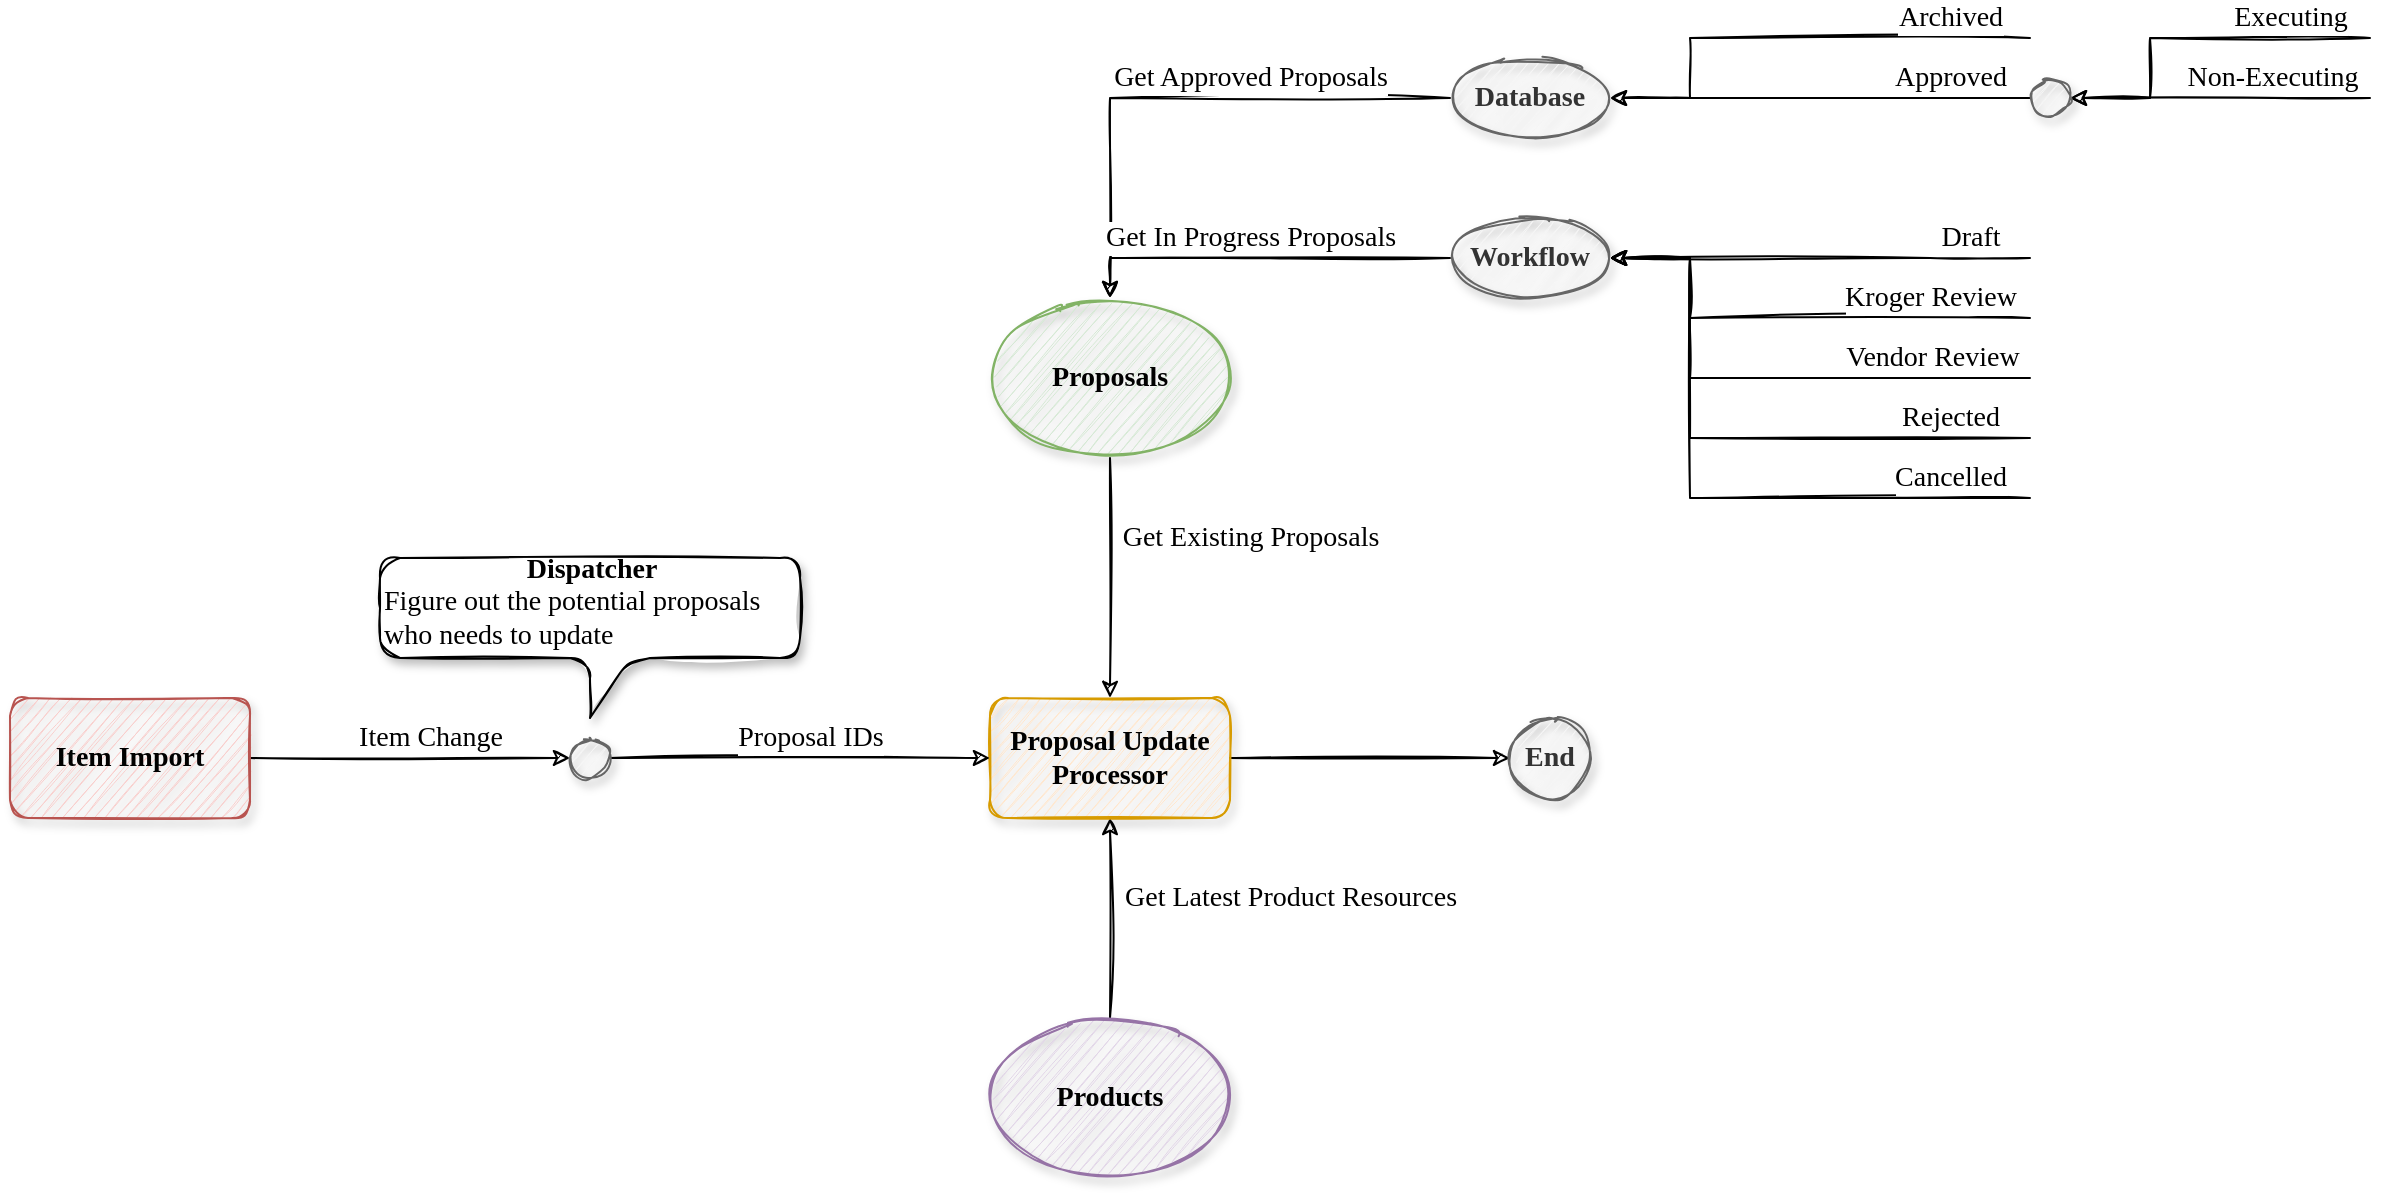 <mxfile version="14.8.6" type="github">
  <diagram id="DQ5C5lG7SInc3p99U6VC" name="Page-1">
    <mxGraphModel dx="1422" dy="882" grid="1" gridSize="10" guides="1" tooltips="1" connect="1" arrows="1" fold="1" page="1" pageScale="1" pageWidth="827" pageHeight="1169" math="0" shadow="0">
      <root>
        <mxCell id="0" />
        <mxCell id="1" parent="0" />
        <mxCell id="K9nIsjoXFBJWTDQDrknV-18" value="&lt;b&gt;Proposals&lt;/b&gt;" style="ellipse;whiteSpace=wrap;html=1;fillColor=#d5e8d4;strokeColor=#82b366;shadow=1;sketch=1;fontFamily=Comic Sans MS;verticalAlign=middle;fontSize=14;" parent="1" vertex="1">
          <mxGeometry x="660" y="220" width="120" height="80" as="geometry" />
        </mxCell>
        <mxCell id="K9nIsjoXFBJWTDQDrknV-50" style="edgeStyle=orthogonalEdgeStyle;rounded=0;jumpSize=6;orthogonalLoop=1;jettySize=auto;html=1;entryX=0.5;entryY=1;entryDx=0;entryDy=0;endArrow=classic;endFill=1;startSize=6;endSize=6;strokeColor=#000000;strokeWidth=1;shadow=0;sketch=1;fontFamily=Comic Sans MS;verticalAlign=middle;fontSize=14;" parent="1" source="K9nIsjoXFBJWTDQDrknV-19" target="K9nIsjoXFBJWTDQDrknV-46" edge="1">
          <mxGeometry relative="1" as="geometry" />
        </mxCell>
        <mxCell id="K9nIsjoXFBJWTDQDrknV-51" value="Get Latest Product Resources" style="edgeLabel;html=1;align=center;verticalAlign=bottom;resizable=0;points=[];fontFamily=Comic Sans MS;fontSize=14;labelBackgroundColor=#ffffff;" parent="K9nIsjoXFBJWTDQDrknV-50" vertex="1" connectable="0">
          <mxGeometry x="-0.3" relative="1" as="geometry">
            <mxPoint x="90" y="-15" as="offset" />
          </mxGeometry>
        </mxCell>
        <mxCell id="K9nIsjoXFBJWTDQDrknV-19" value="&lt;b&gt;Products&lt;/b&gt;" style="ellipse;whiteSpace=wrap;html=1;fillColor=#e1d5e7;strokeColor=#9673a6;shadow=1;sketch=1;fontFamily=Comic Sans MS;verticalAlign=middle;fontSize=14;" parent="1" vertex="1">
          <mxGeometry x="660" y="580" width="120" height="80" as="geometry" />
        </mxCell>
        <mxCell id="K9nIsjoXFBJWTDQDrknV-20" value="" style="endArrow=classic;html=1;edgeStyle=orthogonalEdgeStyle;strokeWidth=1;startSize=6;endSize=6;jumpSize=6;rounded=0;endFill=1;entryX=0.5;entryY=0;entryDx=0;entryDy=0;shadow=0;sketch=1;fontFamily=Comic Sans MS;verticalAlign=middle;fontSize=14;" parent="1" source="K9nIsjoXFBJWTDQDrknV-18" target="K9nIsjoXFBJWTDQDrknV-46" edge="1">
          <mxGeometry width="50" height="50" relative="1" as="geometry">
            <mxPoint x="420" y="420" as="sourcePoint" />
            <mxPoint x="720" y="480" as="targetPoint" />
          </mxGeometry>
        </mxCell>
        <mxCell id="K9nIsjoXFBJWTDQDrknV-21" value="Get Existing Proposals" style="edgeLabel;html=1;align=center;verticalAlign=bottom;resizable=0;points=[];fontFamily=Comic Sans MS;fontSize=14;" parent="K9nIsjoXFBJWTDQDrknV-20" vertex="1" connectable="0">
          <mxGeometry x="-0.417" y="1" relative="1" as="geometry">
            <mxPoint x="69" y="15" as="offset" />
          </mxGeometry>
        </mxCell>
        <mxCell id="K9nIsjoXFBJWTDQDrknV-24" style="edgeStyle=orthogonalEdgeStyle;rounded=0;jumpSize=6;orthogonalLoop=1;jettySize=auto;html=1;endArrow=classic;endFill=1;startSize=6;endSize=6;strokeColor=#000000;strokeWidth=1;exitX=0;exitY=0.5;exitDx=0;exitDy=0;shadow=0;sketch=1;fontFamily=Comic Sans MS;verticalAlign=middle;fontSize=14;" parent="1" source="K9nIsjoXFBJWTDQDrknV-22" target="K9nIsjoXFBJWTDQDrknV-18" edge="1">
          <mxGeometry relative="1" as="geometry" />
        </mxCell>
        <mxCell id="N3q8lpYveZTHVYQOlQtB-2" value="Get Approved Proposals" style="edgeLabel;html=1;align=center;verticalAlign=bottom;resizable=0;points=[];fontSize=14;fontFamily=Comic Sans MS;" vertex="1" connectable="0" parent="K9nIsjoXFBJWTDQDrknV-24">
          <mxGeometry x="-0.193" y="-2" relative="1" as="geometry">
            <mxPoint x="9" y="2" as="offset" />
          </mxGeometry>
        </mxCell>
        <mxCell id="K9nIsjoXFBJWTDQDrknV-22" value="&lt;b&gt;Database&lt;/b&gt;" style="ellipse;whiteSpace=wrap;html=1;fillColor=#f5f5f5;strokeColor=#666666;fontColor=#333333;shadow=1;sketch=1;fontFamily=Comic Sans MS;verticalAlign=middle;fontSize=14;" parent="1" vertex="1">
          <mxGeometry x="890" y="100" width="80" height="40" as="geometry" />
        </mxCell>
        <mxCell id="K9nIsjoXFBJWTDQDrknV-25" style="edgeStyle=orthogonalEdgeStyle;rounded=0;jumpSize=6;orthogonalLoop=1;jettySize=auto;html=1;endArrow=classic;endFill=1;startSize=6;endSize=6;strokeColor=#000000;strokeWidth=1;shadow=0;sketch=1;fontFamily=Comic Sans MS;verticalAlign=middle;fontSize=14;" parent="1" source="K9nIsjoXFBJWTDQDrknV-23" edge="1">
          <mxGeometry relative="1" as="geometry">
            <mxPoint x="720" y="220" as="targetPoint" />
            <Array as="points">
              <mxPoint x="720" y="200" />
            </Array>
          </mxGeometry>
        </mxCell>
        <mxCell id="N3q8lpYveZTHVYQOlQtB-1" value="Get In Progress Proposals" style="edgeLabel;html=1;align=center;verticalAlign=bottom;resizable=0;points=[];fontSize=14;fontFamily=Comic Sans MS;" vertex="1" connectable="0" parent="K9nIsjoXFBJWTDQDrknV-25">
          <mxGeometry x="-0.694" y="-2" relative="1" as="geometry">
            <mxPoint x="-71" y="2" as="offset" />
          </mxGeometry>
        </mxCell>
        <mxCell id="K9nIsjoXFBJWTDQDrknV-23" value="&lt;b&gt;Workflow&lt;/b&gt;" style="ellipse;whiteSpace=wrap;html=1;fillColor=#f5f5f5;strokeColor=#666666;fontColor=#333333;shadow=1;sketch=1;fontFamily=Comic Sans MS;verticalAlign=middle;fontSize=14;" parent="1" vertex="1">
          <mxGeometry x="890" y="180" width="80" height="40" as="geometry" />
        </mxCell>
        <mxCell id="K9nIsjoXFBJWTDQDrknV-26" value="" style="endArrow=classic;html=1;edgeStyle=orthogonalEdgeStyle;strokeWidth=1;startSize=6;endSize=6;jumpSize=6;rounded=0;endFill=1;entryX=1;entryY=0.5;entryDx=0;entryDy=0;exitX=0;exitY=0.5;exitDx=0;exitDy=0;shadow=0;sketch=1;fontFamily=Comic Sans MS;verticalAlign=middle;fontSize=14;" parent="1" source="K9nIsjoXFBJWTDQDrknV-34" target="K9nIsjoXFBJWTDQDrknV-22" edge="1">
          <mxGeometry width="50" height="50" relative="1" as="geometry">
            <mxPoint x="1170" y="120" as="sourcePoint" />
            <mxPoint x="1100" y="370" as="targetPoint" />
          </mxGeometry>
        </mxCell>
        <mxCell id="K9nIsjoXFBJWTDQDrknV-27" value="Approved" style="edgeLabel;html=1;align=center;verticalAlign=bottom;resizable=0;points=[];fontFamily=Comic Sans MS;fontSize=14;" parent="K9nIsjoXFBJWTDQDrknV-26" vertex="1" connectable="0">
          <mxGeometry x="-0.417" y="1" relative="1" as="geometry">
            <mxPoint x="21" y="-1" as="offset" />
          </mxGeometry>
        </mxCell>
        <mxCell id="K9nIsjoXFBJWTDQDrknV-28" value="" style="endArrow=classic;html=1;edgeStyle=orthogonalEdgeStyle;strokeWidth=1;startSize=6;endSize=6;jumpSize=6;rounded=0;endFill=1;entryX=1;entryY=0.5;entryDx=0;entryDy=0;shadow=0;sketch=1;fontFamily=Comic Sans MS;verticalAlign=middle;fontSize=14;" parent="1" target="K9nIsjoXFBJWTDQDrknV-22" edge="1">
          <mxGeometry width="50" height="50" relative="1" as="geometry">
            <mxPoint x="1180" y="90" as="sourcePoint" />
            <mxPoint x="970" y="90" as="targetPoint" />
            <Array as="points">
              <mxPoint x="1010" y="90" />
              <mxPoint x="1010" y="120" />
            </Array>
          </mxGeometry>
        </mxCell>
        <mxCell id="K9nIsjoXFBJWTDQDrknV-29" value="Archived" style="edgeLabel;html=1;align=center;verticalAlign=bottom;resizable=0;points=[];fontFamily=Comic Sans MS;fontSize=14;" parent="K9nIsjoXFBJWTDQDrknV-28" vertex="1" connectable="0">
          <mxGeometry x="-0.417" y="1" relative="1" as="geometry">
            <mxPoint x="30" y="-1" as="offset" />
          </mxGeometry>
        </mxCell>
        <mxCell id="K9nIsjoXFBJWTDQDrknV-30" value="" style="endArrow=classic;html=1;edgeStyle=orthogonalEdgeStyle;strokeWidth=1;startSize=6;endSize=6;jumpSize=6;rounded=0;endFill=1;entryX=1;entryY=0.5;entryDx=0;entryDy=0;shadow=0;sketch=1;fontFamily=Comic Sans MS;verticalAlign=bottom;fontSize=14;" parent="1" target="K9nIsjoXFBJWTDQDrknV-34" edge="1">
          <mxGeometry width="50" height="50" relative="1" as="geometry">
            <mxPoint x="1350" y="90" as="sourcePoint" />
            <mxPoint x="1300" y="90" as="targetPoint" />
            <Array as="points">
              <mxPoint x="1240" y="90" />
              <mxPoint x="1240" y="120" />
            </Array>
          </mxGeometry>
        </mxCell>
        <mxCell id="K9nIsjoXFBJWTDQDrknV-31" value="Executing" style="edgeLabel;html=1;align=center;verticalAlign=bottom;resizable=0;points=[];fontFamily=Comic Sans MS;fontSize=14;" parent="K9nIsjoXFBJWTDQDrknV-30" vertex="1" connectable="0">
          <mxGeometry x="-0.417" y="1" relative="1" as="geometry">
            <mxPoint x="12" y="-1" as="offset" />
          </mxGeometry>
        </mxCell>
        <mxCell id="K9nIsjoXFBJWTDQDrknV-32" value="" style="endArrow=classic;html=1;edgeStyle=orthogonalEdgeStyle;strokeWidth=1;startSize=6;endSize=6;jumpSize=6;rounded=0;endFill=1;entryX=1;entryY=0.5;entryDx=0;entryDy=0;shadow=0;sketch=1;fontFamily=Comic Sans MS;verticalAlign=bottom;fontSize=14;" parent="1" target="K9nIsjoXFBJWTDQDrknV-34" edge="1">
          <mxGeometry width="50" height="50" relative="1" as="geometry">
            <mxPoint x="1350" y="120" as="sourcePoint" />
            <mxPoint x="1230" y="170" as="targetPoint" />
            <Array as="points">
              <mxPoint x="1350" y="120" />
            </Array>
          </mxGeometry>
        </mxCell>
        <mxCell id="K9nIsjoXFBJWTDQDrknV-33" value="Non-Executing" style="edgeLabel;html=1;align=center;verticalAlign=bottom;resizable=0;points=[];fontFamily=Comic Sans MS;fontSize=14;" parent="K9nIsjoXFBJWTDQDrknV-32" vertex="1" connectable="0">
          <mxGeometry x="-0.417" y="1" relative="1" as="geometry">
            <mxPoint x="-6" y="-1" as="offset" />
          </mxGeometry>
        </mxCell>
        <mxCell id="K9nIsjoXFBJWTDQDrknV-34" value="" style="ellipse;whiteSpace=wrap;html=1;aspect=fixed;fillColor=#f5f5f5;strokeColor=#666666;fontColor=#333333;shadow=1;sketch=1;fontFamily=Comic Sans MS;verticalAlign=bottom;fontSize=14;" parent="1" vertex="1">
          <mxGeometry x="1180" y="110" width="20" height="20" as="geometry" />
        </mxCell>
        <mxCell id="K9nIsjoXFBJWTDQDrknV-36" value="" style="endArrow=classic;html=1;edgeStyle=orthogonalEdgeStyle;strokeWidth=1;startSize=6;endSize=6;jumpSize=6;rounded=0;endFill=1;entryX=1;entryY=0.5;entryDx=0;entryDy=0;shadow=0;sketch=1;fontFamily=Comic Sans MS;verticalAlign=middle;fontSize=14;" parent="1" target="K9nIsjoXFBJWTDQDrknV-23" edge="1">
          <mxGeometry width="50" height="50" relative="1" as="geometry">
            <mxPoint x="1180" y="200" as="sourcePoint" />
            <mxPoint x="1030" y="230" as="targetPoint" />
            <Array as="points">
              <mxPoint x="1130" y="200" />
              <mxPoint x="1130" y="200" />
            </Array>
          </mxGeometry>
        </mxCell>
        <mxCell id="K9nIsjoXFBJWTDQDrknV-37" value="Draft" style="edgeLabel;html=1;align=center;verticalAlign=bottom;resizable=0;points=[];fontFamily=Comic Sans MS;fontSize=14;" parent="K9nIsjoXFBJWTDQDrknV-36" vertex="1" connectable="0">
          <mxGeometry x="-0.417" y="1" relative="1" as="geometry">
            <mxPoint x="31" y="-1" as="offset" />
          </mxGeometry>
        </mxCell>
        <mxCell id="K9nIsjoXFBJWTDQDrknV-38" value="" style="endArrow=classic;html=1;edgeStyle=orthogonalEdgeStyle;strokeWidth=1;startSize=6;endSize=6;jumpSize=6;rounded=0;endFill=1;shadow=0;sketch=1;fontFamily=Comic Sans MS;verticalAlign=middle;fontSize=14;" parent="1" edge="1">
          <mxGeometry width="50" height="50" relative="1" as="geometry">
            <mxPoint x="1180" y="230" as="sourcePoint" />
            <mxPoint x="970" y="200" as="targetPoint" />
            <Array as="points">
              <mxPoint x="1180" y="230" />
              <mxPoint x="1010" y="230" />
              <mxPoint x="1010" y="200" />
            </Array>
          </mxGeometry>
        </mxCell>
        <mxCell id="K9nIsjoXFBJWTDQDrknV-39" value="Kroger Review" style="edgeLabel;html=1;align=center;verticalAlign=bottom;resizable=0;points=[];fontFamily=Comic Sans MS;fontSize=14;" parent="K9nIsjoXFBJWTDQDrknV-38" vertex="1" connectable="0">
          <mxGeometry x="-0.417" y="1" relative="1" as="geometry">
            <mxPoint x="20" y="-1" as="offset" />
          </mxGeometry>
        </mxCell>
        <mxCell id="K9nIsjoXFBJWTDQDrknV-40" value="" style="endArrow=classic;html=1;edgeStyle=orthogonalEdgeStyle;strokeWidth=1;startSize=6;endSize=6;jumpSize=6;rounded=0;endFill=1;entryX=1;entryY=0.5;entryDx=0;entryDy=0;shadow=0;sketch=1;fontFamily=Comic Sans MS;verticalAlign=middle;fontSize=14;" parent="1" target="K9nIsjoXFBJWTDQDrknV-23" edge="1">
          <mxGeometry width="50" height="50" relative="1" as="geometry">
            <mxPoint x="1180" y="260" as="sourcePoint" />
            <mxPoint x="980" y="281" as="targetPoint" />
            <Array as="points">
              <mxPoint x="1180" y="260" />
              <mxPoint x="1010" y="260" />
              <mxPoint x="1010" y="200" />
            </Array>
          </mxGeometry>
        </mxCell>
        <mxCell id="K9nIsjoXFBJWTDQDrknV-41" value="Vendor Review" style="edgeLabel;html=1;align=center;verticalAlign=bottom;resizable=0;points=[];fontFamily=Comic Sans MS;fontSize=14;" parent="K9nIsjoXFBJWTDQDrknV-40" vertex="1" connectable="0">
          <mxGeometry x="-0.417" y="1" relative="1" as="geometry">
            <mxPoint x="29" y="-1" as="offset" />
          </mxGeometry>
        </mxCell>
        <mxCell id="K9nIsjoXFBJWTDQDrknV-42" value="" style="endArrow=classic;html=1;edgeStyle=orthogonalEdgeStyle;strokeWidth=1;startSize=6;endSize=6;jumpSize=6;rounded=0;endFill=1;entryX=1;entryY=0.5;entryDx=0;entryDy=0;shadow=0;sketch=1;fontFamily=Comic Sans MS;verticalAlign=middle;fontSize=14;" parent="1" target="K9nIsjoXFBJWTDQDrknV-23" edge="1">
          <mxGeometry width="50" height="50" relative="1" as="geometry">
            <mxPoint x="1180" y="290" as="sourcePoint" />
            <mxPoint x="990" y="310" as="targetPoint" />
            <Array as="points">
              <mxPoint x="1180" y="290" />
              <mxPoint x="1010" y="290" />
              <mxPoint x="1010" y="200" />
            </Array>
          </mxGeometry>
        </mxCell>
        <mxCell id="K9nIsjoXFBJWTDQDrknV-43" value="Rejected" style="edgeLabel;html=1;align=center;verticalAlign=bottom;resizable=0;points=[];fontFamily=Comic Sans MS;fontSize=14;" parent="K9nIsjoXFBJWTDQDrknV-42" vertex="1" connectable="0">
          <mxGeometry x="-0.417" y="1" relative="1" as="geometry">
            <mxPoint x="47" y="-1" as="offset" />
          </mxGeometry>
        </mxCell>
        <mxCell id="K9nIsjoXFBJWTDQDrknV-44" value="" style="endArrow=classic;html=1;edgeStyle=orthogonalEdgeStyle;strokeWidth=1;startSize=6;endSize=6;jumpSize=6;rounded=0;endFill=1;shadow=0;sketch=1;fontFamily=Comic Sans MS;verticalAlign=middle;fontSize=14;" parent="1" edge="1">
          <mxGeometry width="50" height="50" relative="1" as="geometry">
            <mxPoint x="1180" y="320" as="sourcePoint" />
            <mxPoint x="970" y="200" as="targetPoint" />
            <Array as="points">
              <mxPoint x="1180" y="320" />
              <mxPoint x="1010" y="320" />
              <mxPoint x="1010" y="200" />
            </Array>
          </mxGeometry>
        </mxCell>
        <mxCell id="K9nIsjoXFBJWTDQDrknV-45" value="Cancelled" style="edgeLabel;html=1;align=center;verticalAlign=bottom;resizable=0;points=[];fontFamily=Comic Sans MS;fontSize=14;" parent="K9nIsjoXFBJWTDQDrknV-44" vertex="1" connectable="0">
          <mxGeometry x="-0.417" y="1" relative="1" as="geometry">
            <mxPoint x="56" y="-1" as="offset" />
          </mxGeometry>
        </mxCell>
        <mxCell id="K9nIsjoXFBJWTDQDrknV-52" style="edgeStyle=orthogonalEdgeStyle;rounded=0;jumpSize=6;orthogonalLoop=1;jettySize=auto;html=1;endArrow=classic;endFill=1;startSize=6;endSize=6;strokeColor=#000000;strokeWidth=1;entryX=0;entryY=0.5;entryDx=0;entryDy=0;shadow=0;sketch=1;fontFamily=Comic Sans MS;verticalAlign=middle;fontSize=14;" parent="1" source="K9nIsjoXFBJWTDQDrknV-46" target="K9nIsjoXFBJWTDQDrknV-54" edge="1">
          <mxGeometry relative="1" as="geometry">
            <mxPoint x="1030" y="450" as="targetPoint" />
          </mxGeometry>
        </mxCell>
        <mxCell id="K9nIsjoXFBJWTDQDrknV-46" value="&lt;b&gt;Proposal Update Processor&lt;/b&gt;" style="rounded=1;whiteSpace=wrap;html=1;fillColor=#ffe6cc;strokeColor=#d79b00;shadow=1;sketch=1;fontFamily=Comic Sans MS;verticalAlign=middle;fontSize=14;" parent="1" vertex="1">
          <mxGeometry x="660" y="420" width="120" height="60" as="geometry" />
        </mxCell>
        <mxCell id="K9nIsjoXFBJWTDQDrknV-48" style="edgeStyle=orthogonalEdgeStyle;jumpSize=6;orthogonalLoop=1;jettySize=auto;html=1;endArrow=classic;endFill=1;startSize=6;endSize=6;strokeColor=#000000;strokeWidth=1;rounded=0;shadow=0;sketch=1;fontFamily=Comic Sans MS;verticalAlign=middle;fontSize=14;" parent="1" source="K9nIsjoXFBJWTDQDrknV-47" target="K9nIsjoXFBJWTDQDrknV-46" edge="1">
          <mxGeometry relative="1" as="geometry" />
        </mxCell>
        <mxCell id="K9nIsjoXFBJWTDQDrknV-58" value="Proposal IDs" style="edgeLabel;html=1;align=center;verticalAlign=bottom;resizable=0;points=[];fontSize=14;fontFamily=Comic Sans MS;" parent="K9nIsjoXFBJWTDQDrknV-48" vertex="1" connectable="0">
          <mxGeometry x="-0.3" y="2" relative="1" as="geometry">
            <mxPoint x="33" y="2" as="offset" />
          </mxGeometry>
        </mxCell>
        <mxCell id="K9nIsjoXFBJWTDQDrknV-47" value="" style="ellipse;whiteSpace=wrap;html=1;aspect=fixed;fillColor=#f5f5f5;strokeColor=#666666;fontColor=#333333;shadow=1;sketch=1;fontFamily=Comic Sans MS;verticalAlign=middle;fontSize=14;" parent="1" vertex="1">
          <mxGeometry x="450" y="440" width="20" height="20" as="geometry" />
        </mxCell>
        <mxCell id="K9nIsjoXFBJWTDQDrknV-54" value="&lt;b&gt;End&lt;/b&gt;" style="ellipse;whiteSpace=wrap;html=1;aspect=fixed;fillColor=#f5f5f5;strokeColor=#666666;fontColor=#333333;shadow=1;sketch=1;fontFamily=Comic Sans MS;verticalAlign=middle;fontSize=14;" parent="1" vertex="1">
          <mxGeometry x="920" y="430" width="40" height="40" as="geometry" />
        </mxCell>
        <mxCell id="K9nIsjoXFBJWTDQDrknV-56" style="edgeStyle=orthogonalEdgeStyle;rounded=0;sketch=1;jumpSize=6;orthogonalLoop=1;jettySize=auto;html=1;entryX=0;entryY=0.5;entryDx=0;entryDy=0;shadow=0;fontFamily=Comic Sans MS;fontSize=14;endArrow=classic;endFill=1;startSize=6;endSize=6;strokeColor=#000000;strokeWidth=1;verticalAlign=middle;" parent="1" source="K9nIsjoXFBJWTDQDrknV-55" target="K9nIsjoXFBJWTDQDrknV-47" edge="1">
          <mxGeometry relative="1" as="geometry" />
        </mxCell>
        <mxCell id="K9nIsjoXFBJWTDQDrknV-57" value="Item Change" style="edgeLabel;html=1;align=center;verticalAlign=bottom;resizable=0;points=[];fontSize=14;fontFamily=Comic Sans MS;" parent="K9nIsjoXFBJWTDQDrknV-56" vertex="1" connectable="0">
          <mxGeometry x="-0.214" relative="1" as="geometry">
            <mxPoint x="27" as="offset" />
          </mxGeometry>
        </mxCell>
        <mxCell id="K9nIsjoXFBJWTDQDrknV-55" value="&lt;b&gt;Item Import&lt;/b&gt;" style="rounded=1;whiteSpace=wrap;html=1;shadow=1;labelBackgroundColor=none;sketch=1;fontFamily=Comic Sans MS;fontSize=14;verticalAlign=middle;fillColor=#f8cecc;strokeColor=#b85450;glass=0;" parent="1" vertex="1">
          <mxGeometry x="170" y="420" width="120" height="60" as="geometry" />
        </mxCell>
        <mxCell id="N3q8lpYveZTHVYQOlQtB-3" value="&lt;div style=&quot;text-align: center&quot;&gt;&lt;span&gt;&lt;b style=&quot;line-height: 120%&quot;&gt;Dispatcher&lt;/b&gt;&lt;/span&gt;&lt;/div&gt;&lt;div&gt;&lt;span&gt;&lt;span style=&quot;line-height: 120%&quot;&gt;Figure out the potential proposals who needs to update&lt;/span&gt;&lt;/span&gt;&lt;/div&gt;" style="shape=callout;whiteSpace=wrap;html=1;perimeter=calloutPerimeter;shadow=1;glass=0;labelBackgroundColor=none;sketch=1;fontFamily=Comic Sans MS;fontSize=14;verticalAlign=bottom;rounded=1;align=left;perimeterSpacing=0;" vertex="1" parent="1">
          <mxGeometry x="355" y="350" width="210" height="80" as="geometry" />
        </mxCell>
      </root>
    </mxGraphModel>
  </diagram>
</mxfile>
